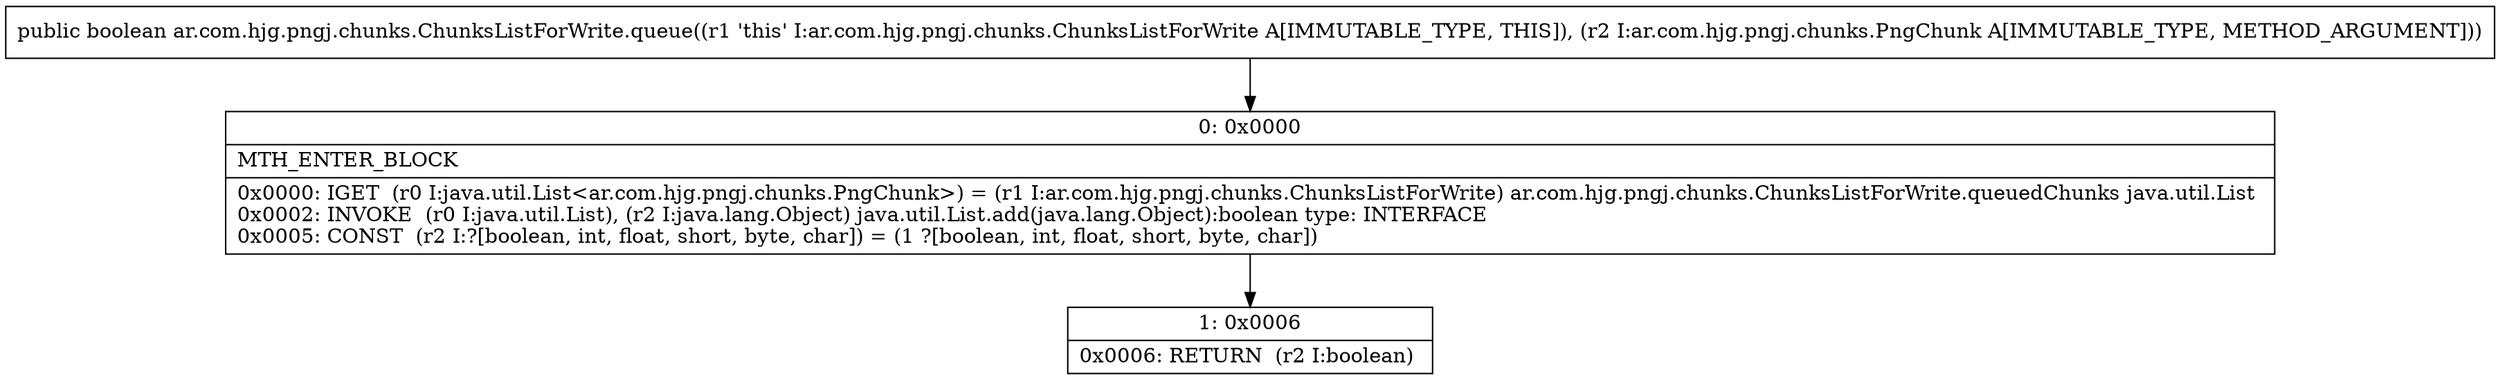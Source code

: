 digraph "CFG forar.com.hjg.pngj.chunks.ChunksListForWrite.queue(Lar\/com\/hjg\/pngj\/chunks\/PngChunk;)Z" {
Node_0 [shape=record,label="{0\:\ 0x0000|MTH_ENTER_BLOCK\l|0x0000: IGET  (r0 I:java.util.List\<ar.com.hjg.pngj.chunks.PngChunk\>) = (r1 I:ar.com.hjg.pngj.chunks.ChunksListForWrite) ar.com.hjg.pngj.chunks.ChunksListForWrite.queuedChunks java.util.List \l0x0002: INVOKE  (r0 I:java.util.List), (r2 I:java.lang.Object) java.util.List.add(java.lang.Object):boolean type: INTERFACE \l0x0005: CONST  (r2 I:?[boolean, int, float, short, byte, char]) = (1 ?[boolean, int, float, short, byte, char]) \l}"];
Node_1 [shape=record,label="{1\:\ 0x0006|0x0006: RETURN  (r2 I:boolean) \l}"];
MethodNode[shape=record,label="{public boolean ar.com.hjg.pngj.chunks.ChunksListForWrite.queue((r1 'this' I:ar.com.hjg.pngj.chunks.ChunksListForWrite A[IMMUTABLE_TYPE, THIS]), (r2 I:ar.com.hjg.pngj.chunks.PngChunk A[IMMUTABLE_TYPE, METHOD_ARGUMENT])) }"];
MethodNode -> Node_0;
Node_0 -> Node_1;
}

